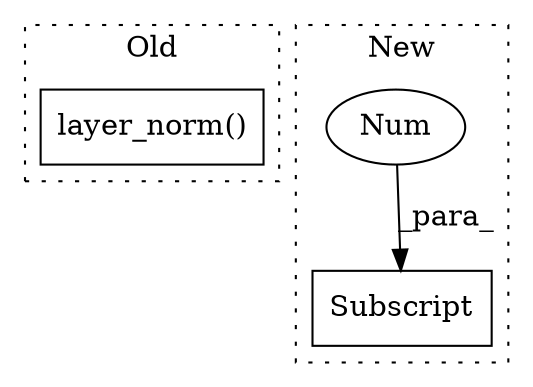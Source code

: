 digraph G {
subgraph cluster0 {
1 [label="layer_norm()" a="75" s="4938,4965" l="16,1" shape="box"];
label = "Old";
style="dotted";
}
subgraph cluster1 {
2 [label="Subscript" a="63" s="5379,0" l="14,0" shape="box"];
3 [label="Num" a="76" s="5390" l="2" shape="ellipse"];
label = "New";
style="dotted";
}
3 -> 2 [label="_para_"];
}